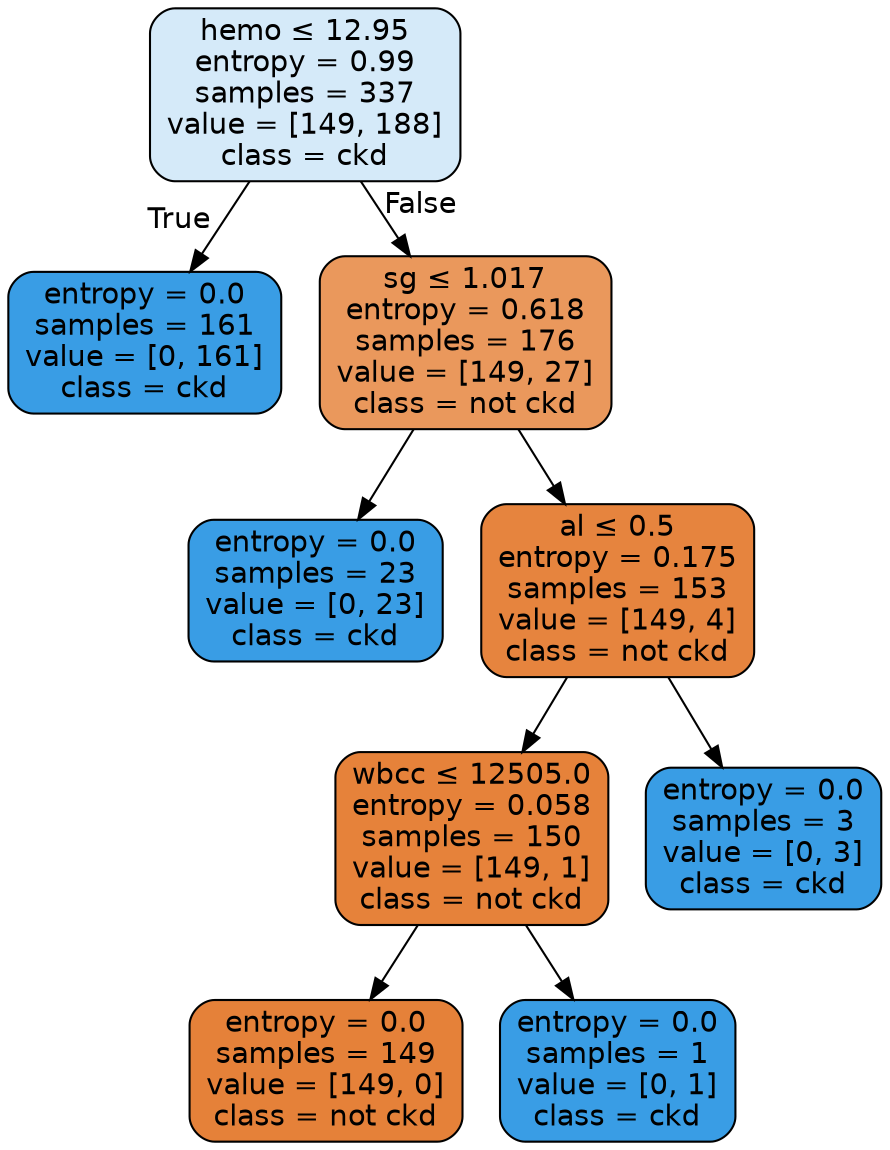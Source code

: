 digraph Tree {
node [shape=box, style="filled, rounded", color="black", fontname=helvetica] ;
edge [fontname=helvetica] ;
0 [label=<hemo &le; 12.95<br/>entropy = 0.99<br/>samples = 337<br/>value = [149, 188]<br/>class = ckd>, fillcolor="#399de535"] ;
1 [label=<entropy = 0.0<br/>samples = 161<br/>value = [0, 161]<br/>class = ckd>, fillcolor="#399de5ff"] ;
0 -> 1 [labeldistance=2.5, labelangle=45, headlabel="True"] ;
2 [label=<sg &le; 1.017<br/>entropy = 0.618<br/>samples = 176<br/>value = [149, 27]<br/>class = not ckd>, fillcolor="#e58139d1"] ;
0 -> 2 [labeldistance=2.5, labelangle=-45, headlabel="False"] ;
3 [label=<entropy = 0.0<br/>samples = 23<br/>value = [0, 23]<br/>class = ckd>, fillcolor="#399de5ff"] ;
2 -> 3 ;
4 [label=<al &le; 0.5<br/>entropy = 0.175<br/>samples = 153<br/>value = [149, 4]<br/>class = not ckd>, fillcolor="#e58139f8"] ;
2 -> 4 ;
5 [label=<wbcc &le; 12505.0<br/>entropy = 0.058<br/>samples = 150<br/>value = [149, 1]<br/>class = not ckd>, fillcolor="#e58139fd"] ;
4 -> 5 ;
6 [label=<entropy = 0.0<br/>samples = 149<br/>value = [149, 0]<br/>class = not ckd>, fillcolor="#e58139ff"] ;
5 -> 6 ;
7 [label=<entropy = 0.0<br/>samples = 1<br/>value = [0, 1]<br/>class = ckd>, fillcolor="#399de5ff"] ;
5 -> 7 ;
8 [label=<entropy = 0.0<br/>samples = 3<br/>value = [0, 3]<br/>class = ckd>, fillcolor="#399de5ff"] ;
4 -> 8 ;
}
